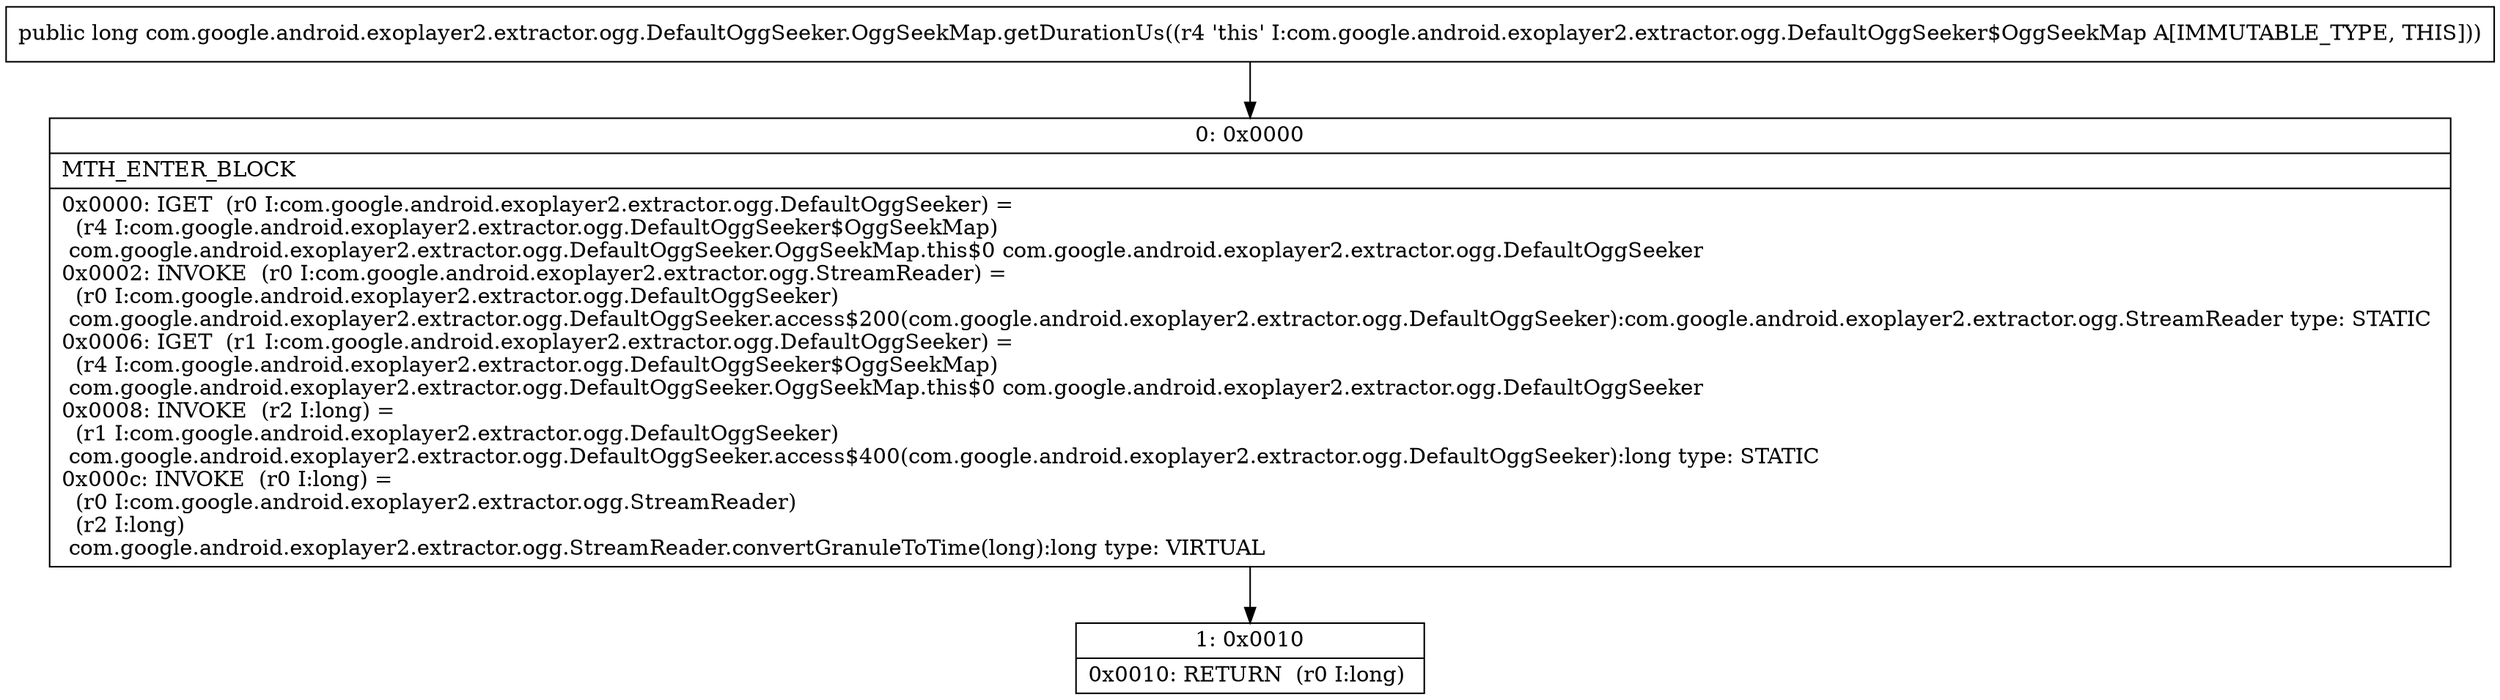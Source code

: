 digraph "CFG forcom.google.android.exoplayer2.extractor.ogg.DefaultOggSeeker.OggSeekMap.getDurationUs()J" {
Node_0 [shape=record,label="{0\:\ 0x0000|MTH_ENTER_BLOCK\l|0x0000: IGET  (r0 I:com.google.android.exoplayer2.extractor.ogg.DefaultOggSeeker) = \l  (r4 I:com.google.android.exoplayer2.extractor.ogg.DefaultOggSeeker$OggSeekMap)\l com.google.android.exoplayer2.extractor.ogg.DefaultOggSeeker.OggSeekMap.this$0 com.google.android.exoplayer2.extractor.ogg.DefaultOggSeeker \l0x0002: INVOKE  (r0 I:com.google.android.exoplayer2.extractor.ogg.StreamReader) = \l  (r0 I:com.google.android.exoplayer2.extractor.ogg.DefaultOggSeeker)\l com.google.android.exoplayer2.extractor.ogg.DefaultOggSeeker.access$200(com.google.android.exoplayer2.extractor.ogg.DefaultOggSeeker):com.google.android.exoplayer2.extractor.ogg.StreamReader type: STATIC \l0x0006: IGET  (r1 I:com.google.android.exoplayer2.extractor.ogg.DefaultOggSeeker) = \l  (r4 I:com.google.android.exoplayer2.extractor.ogg.DefaultOggSeeker$OggSeekMap)\l com.google.android.exoplayer2.extractor.ogg.DefaultOggSeeker.OggSeekMap.this$0 com.google.android.exoplayer2.extractor.ogg.DefaultOggSeeker \l0x0008: INVOKE  (r2 I:long) = \l  (r1 I:com.google.android.exoplayer2.extractor.ogg.DefaultOggSeeker)\l com.google.android.exoplayer2.extractor.ogg.DefaultOggSeeker.access$400(com.google.android.exoplayer2.extractor.ogg.DefaultOggSeeker):long type: STATIC \l0x000c: INVOKE  (r0 I:long) = \l  (r0 I:com.google.android.exoplayer2.extractor.ogg.StreamReader)\l  (r2 I:long)\l com.google.android.exoplayer2.extractor.ogg.StreamReader.convertGranuleToTime(long):long type: VIRTUAL \l}"];
Node_1 [shape=record,label="{1\:\ 0x0010|0x0010: RETURN  (r0 I:long) \l}"];
MethodNode[shape=record,label="{public long com.google.android.exoplayer2.extractor.ogg.DefaultOggSeeker.OggSeekMap.getDurationUs((r4 'this' I:com.google.android.exoplayer2.extractor.ogg.DefaultOggSeeker$OggSeekMap A[IMMUTABLE_TYPE, THIS])) }"];
MethodNode -> Node_0;
Node_0 -> Node_1;
}

